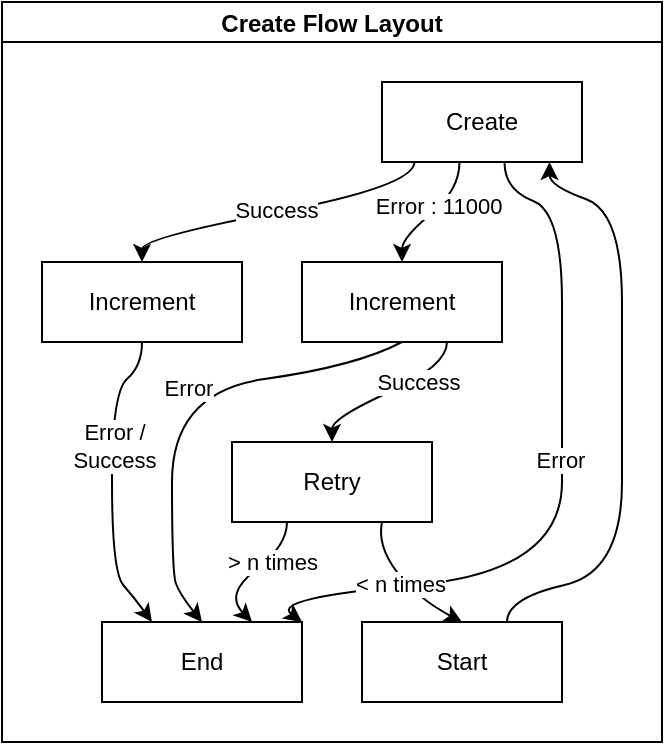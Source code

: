 <mxfile>
    <diagram id="fWoXxQZvfEdYESnZG4tL" name="Page-1">
        <mxGraphModel dx="1271" dy="288" grid="1" gridSize="10" guides="1" tooltips="1" connect="1" arrows="1" fold="1" page="1" pageScale="1" pageWidth="827" pageHeight="1169" math="0" shadow="0">
            <root>
                <mxCell id="P5SsHoIBP-Ek2QVvBxx9-0"/>
                <mxCell id="P5SsHoIBP-Ek2QVvBxx9-1" parent="P5SsHoIBP-Ek2QVvBxx9-0"/>
                <mxCell id="P5SsHoIBP-Ek2QVvBxx9-2" value="Create Flow Layout" style="swimlane;startSize=20;horizontal=1;childLayout=flowLayout;flowOrientation=north;resizable=0;interRankCellSpacing=50;containerType=tree;" vertex="1" parent="P5SsHoIBP-Ek2QVvBxx9-1">
                    <mxGeometry x="-100" y="10" width="330" height="370" as="geometry"/>
                </mxCell>
                <mxCell id="P5SsHoIBP-Ek2QVvBxx9-11" value="Start" style="whiteSpace=wrap;html=1;" vertex="1" parent="P5SsHoIBP-Ek2QVvBxx9-2">
                    <mxGeometry x="180" y="310" width="100" height="40" as="geometry"/>
                </mxCell>
                <mxCell id="P5SsHoIBP-Ek2QVvBxx9-12" value="Create" style="whiteSpace=wrap;html=1;" vertex="1" parent="P5SsHoIBP-Ek2QVvBxx9-2">
                    <mxGeometry x="190" y="40" width="100" height="40" as="geometry"/>
                </mxCell>
                <mxCell id="P5SsHoIBP-Ek2QVvBxx9-13" value="" style="html=1;curved=1;noEdgeStyle=1;orthogonal=1;" edge="1" parent="P5SsHoIBP-Ek2QVvBxx9-2" source="P5SsHoIBP-Ek2QVvBxx9-11" target="P5SsHoIBP-Ek2QVvBxx9-12">
                    <mxGeometry relative="1" as="geometry">
                        <Array as="points">
                            <mxPoint x="252.5" y="298"/>
                            <mxPoint x="310" y="285"/>
                            <mxPoint x="310" y="195"/>
                            <mxPoint x="310" y="195"/>
                            <mxPoint x="310" y="105"/>
                            <mxPoint x="273.75" y="92"/>
                        </Array>
                    </mxGeometry>
                </mxCell>
                <mxCell id="P5SsHoIBP-Ek2QVvBxx9-14" value="" style="html=1;curved=1;noEdgeStyle=1;orthogonal=1;" edge="1" parent="P5SsHoIBP-Ek2QVvBxx9-2" source="P5SsHoIBP-Ek2QVvBxx9-12" target="P5SsHoIBP-Ek2QVvBxx9-16">
                    <mxGeometry relative="1" as="geometry">
                        <mxPoint x="900" y="1790" as="sourcePoint"/>
                        <Array as="points">
                            <mxPoint x="206.25" y="92"/>
                            <mxPoint x="70" y="118"/>
                        </Array>
                    </mxGeometry>
                </mxCell>
                <mxCell id="P5SsHoIBP-Ek2QVvBxx9-15" value="Success" style="edgeLabel;html=1;align=center;verticalAlign=middle;resizable=0;points=[];" vertex="1" connectable="0" parent="P5SsHoIBP-Ek2QVvBxx9-14">
                    <mxGeometry x="0.012" y="-2" relative="1" as="geometry">
                        <mxPoint as="offset"/>
                    </mxGeometry>
                </mxCell>
                <mxCell id="P5SsHoIBP-Ek2QVvBxx9-16" value="Increment" style="whiteSpace=wrap;html=1;" vertex="1" parent="P5SsHoIBP-Ek2QVvBxx9-2">
                    <mxGeometry x="20" y="130" width="100" height="40" as="geometry"/>
                </mxCell>
                <mxCell id="P5SsHoIBP-Ek2QVvBxx9-17" value="" style="html=1;curved=1;noEdgeStyle=1;orthogonal=1;" edge="1" parent="P5SsHoIBP-Ek2QVvBxx9-2" source="P5SsHoIBP-Ek2QVvBxx9-12" target="P5SsHoIBP-Ek2QVvBxx9-23">
                    <mxGeometry relative="1" as="geometry">
                        <mxPoint x="880" y="1840" as="sourcePoint"/>
                        <Array as="points">
                            <mxPoint x="228.75" y="94"/>
                            <mxPoint x="200" y="118"/>
                        </Array>
                    </mxGeometry>
                </mxCell>
                <mxCell id="P5SsHoIBP-Ek2QVvBxx9-18" value="Error : 11000" style="edgeLabel;html=1;align=center;verticalAlign=middle;resizable=0;points=[];" vertex="1" connectable="0" parent="P5SsHoIBP-Ek2QVvBxx9-17">
                    <mxGeometry x="-0.137" y="-1" relative="1" as="geometry">
                        <mxPoint as="offset"/>
                    </mxGeometry>
                </mxCell>
                <mxCell id="P5SsHoIBP-Ek2QVvBxx9-23" value="Increment" style="whiteSpace=wrap;html=1;" vertex="1" parent="P5SsHoIBP-Ek2QVvBxx9-2">
                    <mxGeometry x="150" y="130" width="100" height="40" as="geometry"/>
                </mxCell>
                <mxCell id="P5SsHoIBP-Ek2QVvBxx9-24" value="" style="html=1;curved=1;noEdgeStyle=1;orthogonal=1;entryX=1;entryY=0;entryDx=0;entryDy=0;" edge="1" parent="P5SsHoIBP-Ek2QVvBxx9-2" source="P5SsHoIBP-Ek2QVvBxx9-12" target="P5SsHoIBP-Ek2QVvBxx9-28">
                    <mxGeometry relative="1" as="geometry">
                        <mxPoint x="667.5" y="1240" as="sourcePoint"/>
                        <Array as="points">
                            <mxPoint x="251.25" y="94"/>
                            <mxPoint x="280" y="105"/>
                            <mxPoint x="280" y="195"/>
                            <mxPoint x="280" y="195"/>
                            <mxPoint x="280" y="285"/>
                            <mxPoint x="133.75" y="298"/>
                        </Array>
                    </mxGeometry>
                </mxCell>
                <mxCell id="P5SsHoIBP-Ek2QVvBxx9-25" value="Error" style="edgeLabel;html=1;align=center;verticalAlign=middle;resizable=0;points=[];" vertex="1" connectable="0" parent="P5SsHoIBP-Ek2QVvBxx9-24">
                    <mxGeometry x="-0.137" y="-1" relative="1" as="geometry">
                        <mxPoint as="offset"/>
                    </mxGeometry>
                </mxCell>
                <mxCell id="P5SsHoIBP-Ek2QVvBxx9-26" value="" style="html=1;curved=1;noEdgeStyle=1;orthogonal=1;entryX=0.25;entryY=0;entryDx=0;entryDy=0;" edge="1" parent="P5SsHoIBP-Ek2QVvBxx9-2" source="P5SsHoIBP-Ek2QVvBxx9-16" target="P5SsHoIBP-Ek2QVvBxx9-28">
                    <mxGeometry relative="1" as="geometry">
                        <mxPoint x="640" y="1160" as="sourcePoint"/>
                        <Array as="points">
                            <mxPoint x="70" y="182"/>
                            <mxPoint x="55" y="195"/>
                            <mxPoint x="55" y="285"/>
                            <mxPoint x="66.25" y="298"/>
                        </Array>
                    </mxGeometry>
                </mxCell>
                <mxCell id="P5SsHoIBP-Ek2QVvBxx9-27" value="Error /&lt;br&gt;Success" style="edgeLabel;html=1;align=center;verticalAlign=middle;resizable=0;points=[];" vertex="1" connectable="0" parent="P5SsHoIBP-Ek2QVvBxx9-26">
                    <mxGeometry x="-0.231" y="1" relative="1" as="geometry">
                        <mxPoint as="offset"/>
                    </mxGeometry>
                </mxCell>
                <mxCell id="P5SsHoIBP-Ek2QVvBxx9-28" value="End" style="whiteSpace=wrap;html=1;" vertex="1" parent="P5SsHoIBP-Ek2QVvBxx9-2">
                    <mxGeometry x="50" y="310" width="100" height="40" as="geometry"/>
                </mxCell>
                <mxCell id="P5SsHoIBP-Ek2QVvBxx9-21" style="edgeStyle=orthogonalEdgeStyle;curved=1;html=1;exitX=0.5;exitY=1;exitDx=0;exitDy=0;entryX=0.5;entryY=0;entryDx=0;entryDy=0;noEdgeStyle=1;orthogonal=1;" edge="1" parent="P5SsHoIBP-Ek2QVvBxx9-2" source="P5SsHoIBP-Ek2QVvBxx9-23" target="P5SsHoIBP-Ek2QVvBxx9-28">
                    <mxGeometry relative="1" as="geometry">
                        <Array as="points">
                            <mxPoint x="177.5" y="182"/>
                            <mxPoint x="85" y="195"/>
                            <mxPoint x="85" y="285"/>
                            <mxPoint x="88.75" y="296"/>
                        </Array>
                    </mxGeometry>
                </mxCell>
                <mxCell id="P5SsHoIBP-Ek2QVvBxx9-22" value="Error" style="edgeLabel;html=1;align=center;verticalAlign=middle;resizable=0;points=[];" vertex="1" connectable="0" parent="P5SsHoIBP-Ek2QVvBxx9-21">
                    <mxGeometry x="-0.073" y="-1" relative="1" as="geometry">
                        <mxPoint as="offset"/>
                    </mxGeometry>
                </mxCell>
                <mxCell id="P5SsHoIBP-Ek2QVvBxx9-29" style="edgeStyle=orthogonalEdgeStyle;curved=1;html=1;exitX=0.75;exitY=1;exitDx=0;exitDy=0;entryX=0.5;entryY=0;entryDx=0;entryDy=0;noEdgeStyle=1;orthogonal=1;" edge="1" parent="P5SsHoIBP-Ek2QVvBxx9-2" source="P5SsHoIBP-Ek2QVvBxx9-31" target="P5SsHoIBP-Ek2QVvBxx9-11">
                    <mxGeometry relative="1" as="geometry">
                        <mxPoint x="270" y="160" as="targetPoint"/>
                        <Array as="points">
                            <mxPoint x="187.5" y="272"/>
                            <mxPoint x="207.5" y="298"/>
                        </Array>
                    </mxGeometry>
                </mxCell>
                <mxCell id="P5SsHoIBP-Ek2QVvBxx9-30" value="&amp;lt; n times" style="edgeLabel;html=1;align=center;verticalAlign=middle;resizable=0;points=[];" vertex="1" connectable="0" parent="P5SsHoIBP-Ek2QVvBxx9-29">
                    <mxGeometry x="-0.035" y="-3" relative="1" as="geometry">
                        <mxPoint as="offset"/>
                    </mxGeometry>
                </mxCell>
                <mxCell id="P5SsHoIBP-Ek2QVvBxx9-31" value="Retry" style="whiteSpace=wrap;html=1;" vertex="1" parent="P5SsHoIBP-Ek2QVvBxx9-2">
                    <mxGeometry x="115" y="220" width="100" height="40" as="geometry"/>
                </mxCell>
                <mxCell id="P5SsHoIBP-Ek2QVvBxx9-19" style="edgeStyle=orthogonalEdgeStyle;curved=1;html=1;entryX=0.5;entryY=0;entryDx=0;entryDy=0;noEdgeStyle=1;orthogonal=1;" edge="1" parent="P5SsHoIBP-Ek2QVvBxx9-2" source="P5SsHoIBP-Ek2QVvBxx9-23" target="P5SsHoIBP-Ek2QVvBxx9-31">
                    <mxGeometry relative="1" as="geometry">
                        <Array as="points">
                            <mxPoint x="222.5" y="182"/>
                            <mxPoint x="165" y="208"/>
                        </Array>
                    </mxGeometry>
                </mxCell>
                <mxCell id="P5SsHoIBP-Ek2QVvBxx9-20" value="Success" style="edgeLabel;html=1;align=center;verticalAlign=middle;resizable=0;points=[];" vertex="1" connectable="0" parent="P5SsHoIBP-Ek2QVvBxx9-19">
                    <mxGeometry x="-0.368" y="2" relative="1" as="geometry">
                        <mxPoint x="-1" as="offset"/>
                    </mxGeometry>
                </mxCell>
                <mxCell id="P5SsHoIBP-Ek2QVvBxx9-32" style="edgeStyle=orthogonalEdgeStyle;curved=1;html=1;entryX=0.75;entryY=0;entryDx=0;entryDy=0;noEdgeStyle=1;orthogonal=1;" edge="1" parent="P5SsHoIBP-Ek2QVvBxx9-2" source="P5SsHoIBP-Ek2QVvBxx9-31" target="P5SsHoIBP-Ek2QVvBxx9-28">
                    <mxGeometry relative="1" as="geometry">
                        <Array as="points">
                            <mxPoint x="142.5" y="272"/>
                            <mxPoint x="111.25" y="296"/>
                        </Array>
                        <mxPoint x="258.125" y="460" as="sourcePoint"/>
                    </mxGeometry>
                </mxCell>
                <mxCell id="P5SsHoIBP-Ek2QVvBxx9-33" value="&amp;gt; n times" style="edgeLabel;html=1;align=center;verticalAlign=middle;resizable=0;points=[];" vertex="1" connectable="0" parent="P5SsHoIBP-Ek2QVvBxx9-32">
                    <mxGeometry x="-0.368" y="2" relative="1" as="geometry">
                        <mxPoint x="-1" as="offset"/>
                    </mxGeometry>
                </mxCell>
            </root>
        </mxGraphModel>
    </diagram>
</mxfile>